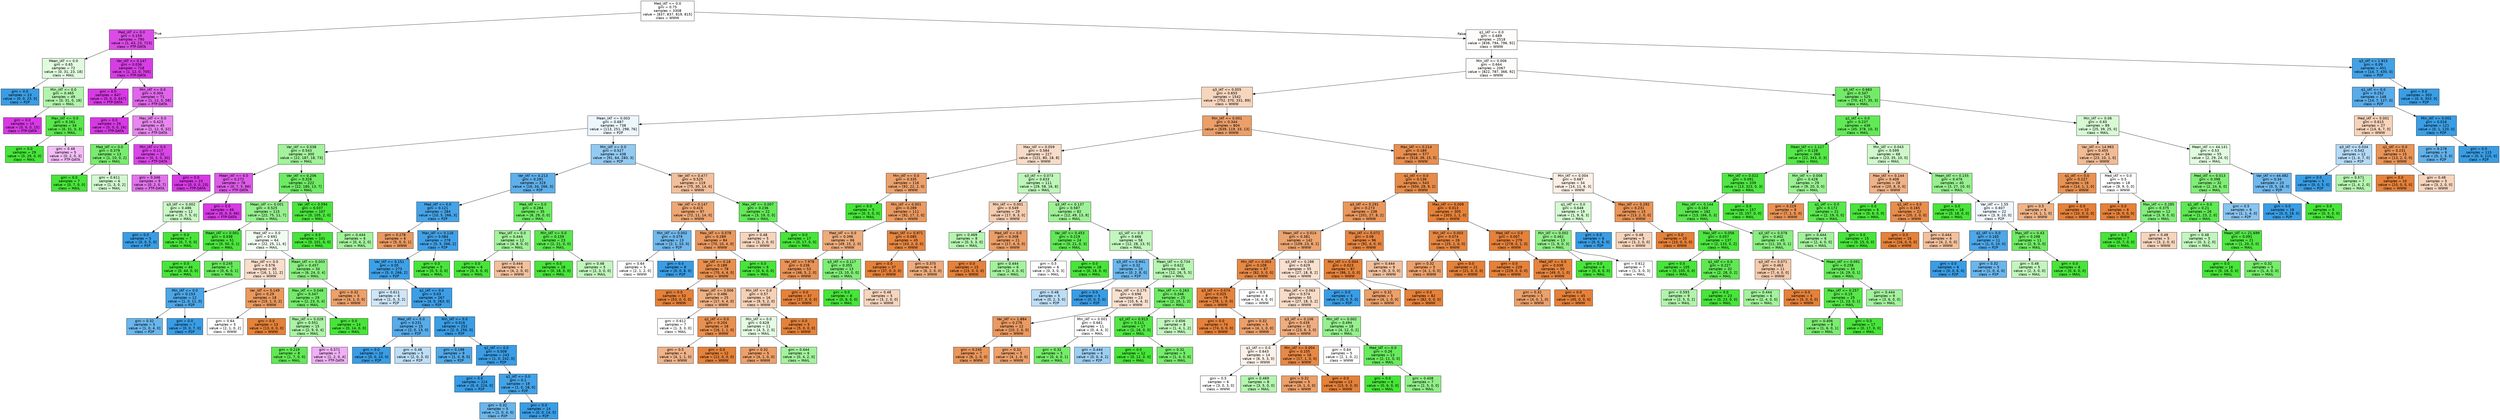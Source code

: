 digraph Tree {
node [shape=box, style="filled", color="black", fontname="helvetica"] ;
edge [fontname="helvetica"] ;
0 [label="Med_IAT <= 0.0\ngini = 0.75\nsamples = 3308\nvalue = [837, 837, 819, 815]\nclass = WWW", fillcolor="#ffffff"] ;
1 [label="Med_IAT <= 0.0\ngini = 0.159\nsamples = 790\nvalue = [1, 43, 23, 723]\nclass = FTP-DATA", fillcolor="#db4be7"] ;
0 -> 1 [labeldistance=2.5, labelangle=45, headlabel="True"] ;
2 [label="Mean_IAT <= 0.0\ngini = 0.65\nsamples = 72\nvalue = [0, 31, 23, 18]\nclass = MAIL", fillcolor="#e1fbdf"] ;
1 -> 2 ;
3 [label="gini = 0.0\nsamples = 23\nvalue = [0, 0, 23, 0]\nclass = P2P", fillcolor="#399de5"] ;
2 -> 3 ;
4 [label="Min_IAT <= 0.0\ngini = 0.465\nsamples = 49\nvalue = [0, 31, 0, 18]\nclass = MAIL", fillcolor="#b2f4ac"] ;
2 -> 4 ;
5 [label="gini = 0.0\nsamples = 15\nvalue = [0, 0, 0, 15]\nclass = FTP-DATA", fillcolor="#d739e5"] ;
4 -> 5 ;
6 [label="Max_IAT <= 0.0\ngini = 0.161\nsamples = 34\nvalue = [0, 31, 0, 3]\nclass = MAIL", fillcolor="#59e84c"] ;
4 -> 6 ;
7 [label="gini = 0.0\nsamples = 29\nvalue = [0, 29, 0, 0]\nclass = MAIL", fillcolor="#47e539"] ;
6 -> 7 ;
8 [label="gini = 0.48\nsamples = 5\nvalue = [0, 2, 0, 3]\nclass = FTP-DATA", fillcolor="#f2bdf6"] ;
6 -> 8 ;
9 [label="Var_IAT <= 0.147\ngini = 0.036\nsamples = 718\nvalue = [1, 12, 0, 705]\nclass = FTP-DATA", fillcolor="#d83de5"] ;
1 -> 9 ;
10 [label="gini = 0.0\nsamples = 647\nvalue = [0, 0, 0, 647]\nclass = FTP-DATA", fillcolor="#d739e5"] ;
9 -> 10 ;
11 [label="Min_IAT <= 0.0\ngini = 0.304\nsamples = 71\nvalue = [1, 12, 0, 58]\nclass = FTP-DATA", fillcolor="#e065eb"] ;
9 -> 11 ;
12 [label="gini = 0.0\nsamples = 26\nvalue = [0, 0, 0, 26]\nclass = FTP-DATA", fillcolor="#d739e5"] ;
11 -> 12 ;
13 [label="Max_IAT <= 0.0\ngini = 0.423\nsamples = 45\nvalue = [1, 12, 0, 32]\nclass = FTP-DATA", fillcolor="#e787ef"] ;
11 -> 13 ;
14 [label="Med_IAT <= 0.0\ngini = 0.379\nsamples = 13\nvalue = [1, 10, 0, 2]\nclass = MAIL", fillcolor="#79ec6f"] ;
13 -> 14 ;
15 [label="gini = 0.0\nsamples = 7\nvalue = [0, 7, 0, 0]\nclass = MAIL", fillcolor="#47e539"] ;
14 -> 15 ;
16 [label="gini = 0.611\nsamples = 6\nvalue = [1, 3, 0, 2]\nclass = MAIL", fillcolor="#d1f8ce"] ;
14 -> 16 ;
17 [label="Min_IAT <= 0.0\ngini = 0.117\nsamples = 32\nvalue = [0, 2, 0, 30]\nclass = FTP-DATA", fillcolor="#da46e7"] ;
13 -> 17 ;
18 [label="gini = 0.346\nsamples = 9\nvalue = [0, 2, 0, 7]\nclass = FTP-DATA", fillcolor="#e272ec"] ;
17 -> 18 ;
19 [label="gini = 0.0\nsamples = 23\nvalue = [0, 0, 0, 23]\nclass = FTP-DATA", fillcolor="#d739e5"] ;
17 -> 19 ;
20 [label="q1_IAT <= 0.0\ngini = 0.689\nsamples = 2518\nvalue = [836, 794, 796, 92]\nclass = WWW", fillcolor="#fefcfa"] ;
0 -> 20 [labeldistance=2.5, labelangle=-45, headlabel="False"] ;
21 [label="Min_IAT <= 0.006\ngini = 0.664\nsamples = 2067\nvalue = [822, 787, 366, 92]\nclass = WWW", fillcolor="#fefcfa"] ;
20 -> 21 ;
22 [label="q3_IAT <= 0.055\ngini = 0.655\nsamples = 1542\nvalue = [752, 370, 331, 89]\nclass = WWW", fillcolor="#f7d6be"] ;
21 -> 22 ;
23 [label="Mean_IAT <= 0.003\ngini = 0.687\nsamples = 738\nvalue = [113, 251, 298, 76]\nclass = P2P", fillcolor="#ecf6fc"] ;
22 -> 23 ;
24 [label="Var_IAT <= 0.038\ngini = 0.543\nsamples = 300\nvalue = [22, 187, 18, 73]\nclass = MAIL", fillcolor="#a3f29c"] ;
23 -> 24 ;
25 [label="Mean_IAT <= 0.0\ngini = 0.272\nsamples = 78\nvalue = [0, 7, 5, 66]\nclass = FTP-DATA", fillcolor="#de5ae9"] ;
24 -> 25 ;
26 [label="q3_IAT <= 0.002\ngini = 0.486\nsamples = 12\nvalue = [0, 7, 5, 0]\nclass = MAIL", fillcolor="#caf8c6"] ;
25 -> 26 ;
27 [label="gini = 0.0\nsamples = 5\nvalue = [0, 0, 5, 0]\nclass = P2P", fillcolor="#399de5"] ;
26 -> 27 ;
28 [label="gini = 0.0\nsamples = 7\nvalue = [0, 7, 0, 0]\nclass = MAIL", fillcolor="#47e539"] ;
26 -> 28 ;
29 [label="gini = 0.0\nsamples = 66\nvalue = [0, 0, 0, 66]\nclass = FTP-DATA", fillcolor="#d739e5"] ;
25 -> 29 ;
30 [label="Var_IAT <= 0.206\ngini = 0.328\nsamples = 222\nvalue = [22, 180, 13, 7]\nclass = MAIL", fillcolor="#6eea63"] ;
24 -> 30 ;
31 [label="Mean_IAT <= 0.001\ngini = 0.525\nsamples = 115\nvalue = [22, 75, 11, 7]\nclass = MAIL", fillcolor="#96f08e"] ;
30 -> 31 ;
32 [label="Mean_IAT <= 0.001\ngini = 0.038\nsamples = 51\nvalue = [0, 50, 0, 1]\nclass = MAIL", fillcolor="#4be63d"] ;
31 -> 32 ;
33 [label="gini = 0.0\nsamples = 44\nvalue = [0, 44, 0, 0]\nclass = MAIL", fillcolor="#47e539"] ;
32 -> 33 ;
34 [label="gini = 0.245\nsamples = 7\nvalue = [0, 6, 0, 1]\nclass = MAIL", fillcolor="#66e95a"] ;
32 -> 34 ;
35 [label="Med_IAT <= 0.0\ngini = 0.691\nsamples = 64\nvalue = [22, 25, 11, 6]\nclass = MAIL", fillcolor="#f2fdf1"] ;
31 -> 35 ;
36 [label="Max_IAT <= 0.0\ngini = 0.576\nsamples = 30\nvalue = [16, 1, 11, 2]\nclass = WWW", fillcolor="#f8decb"] ;
35 -> 36 ;
37 [label="Min_IAT <= 0.0\ngini = 0.153\nsamples = 12\nvalue = [1, 0, 11, 0]\nclass = P2P", fillcolor="#4ba6e7"] ;
36 -> 37 ;
38 [label="gini = 0.32\nsamples = 5\nvalue = [1, 0, 4, 0]\nclass = P2P", fillcolor="#6ab6ec"] ;
37 -> 38 ;
39 [label="gini = 0.0\nsamples = 7\nvalue = [0, 0, 7, 0]\nclass = P2P", fillcolor="#399de5"] ;
37 -> 39 ;
40 [label="Var_IAT <= 0.149\ngini = 0.29\nsamples = 18\nvalue = [15, 1, 0, 2]\nclass = WWW", fillcolor="#ea995e"] ;
36 -> 40 ;
41 [label="gini = 0.64\nsamples = 5\nvalue = [2, 1, 0, 2]\nclass = WWW", fillcolor="#ffffff"] ;
40 -> 41 ;
42 [label="gini = 0.0\nsamples = 13\nvalue = [13, 0, 0, 0]\nclass = WWW", fillcolor="#e58139"] ;
40 -> 42 ;
43 [label="Mean_IAT <= 0.003\ngini = 0.457\nsamples = 34\nvalue = [6, 24, 0, 4]\nclass = MAIL", fillcolor="#89ee80"] ;
35 -> 43 ;
44 [label="Max_IAT <= 0.048\ngini = 0.347\nsamples = 29\nvalue = [2, 23, 0, 4]\nclass = MAIL", fillcolor="#73eb69"] ;
43 -> 44 ;
45 [label="Max_IAT <= 0.028\ngini = 0.551\nsamples = 15\nvalue = [2, 9, 0, 4]\nclass = MAIL", fillcolor="#abf3a5"] ;
44 -> 45 ;
46 [label="gini = 0.219\nsamples = 8\nvalue = [1, 7, 0, 0]\nclass = MAIL", fillcolor="#61e955"] ;
45 -> 46 ;
47 [label="gini = 0.571\nsamples = 7\nvalue = [1, 2, 0, 4]\nclass = FTP-DATA", fillcolor="#efb0f5"] ;
45 -> 47 ;
48 [label="gini = 0.0\nsamples = 14\nvalue = [0, 14, 0, 0]\nclass = MAIL", fillcolor="#47e539"] ;
44 -> 48 ;
49 [label="gini = 0.32\nsamples = 5\nvalue = [4, 1, 0, 0]\nclass = WWW", fillcolor="#eca06a"] ;
43 -> 49 ;
50 [label="Var_IAT <= 0.594\ngini = 0.037\nsamples = 107\nvalue = [0, 105, 2, 0]\nclass = MAIL", fillcolor="#4be53d"] ;
30 -> 50 ;
51 [label="gini = 0.0\nsamples = 101\nvalue = [0, 101, 0, 0]\nclass = MAIL", fillcolor="#47e539"] ;
50 -> 51 ;
52 [label="gini = 0.444\nsamples = 6\nvalue = [0, 4, 2, 0]\nclass = MAIL", fillcolor="#a3f29c"] ;
50 -> 52 ;
53 [label="Min_IAT <= 0.0\ngini = 0.527\nsamples = 438\nvalue = [91, 64, 280, 3]\nclass = P2P", fillcolor="#93caf1"] ;
23 -> 53 ;
54 [label="Var_IAT <= 0.213\ngini = 0.291\nsamples = 319\nvalue = [16, 34, 266, 3]\nclass = P2P", fillcolor="#5eafea"] ;
53 -> 54 ;
55 [label="Med_IAT <= 0.0\ngini = 0.121\nsamples = 284\nvalue = [10, 5, 266, 3]\nclass = P2P", fillcolor="#46a3e7"] ;
54 -> 55 ;
56 [label="gini = 0.278\nsamples = 6\nvalue = [5, 0, 0, 1]\nclass = WWW", fillcolor="#ea9a61"] ;
55 -> 56 ;
57 [label="Max_IAT <= 0.116\ngini = 0.084\nsamples = 278\nvalue = [5, 5, 266, 2]\nclass = P2P", fillcolor="#42a1e6"] ;
55 -> 57 ;
58 [label="Var_IAT <= 0.151\ngini = 0.05\nsamples = 273\nvalue = [5, 0, 266, 2]\nclass = P2P", fillcolor="#3ea0e6"] ;
57 -> 58 ;
59 [label="gini = 0.611\nsamples = 6\nvalue = [1, 0, 3, 2]\nclass = P2P", fillcolor="#cee6f8"] ;
58 -> 59 ;
60 [label="q1_IAT <= 0.0\ngini = 0.03\nsamples = 267\nvalue = [4, 0, 263, 0]\nclass = P2P", fillcolor="#3c9ee5"] ;
58 -> 60 ;
61 [label="Med_IAT <= 0.0\ngini = 0.231\nsamples = 15\nvalue = [2, 0, 13, 0]\nclass = P2P", fillcolor="#57ace9"] ;
60 -> 61 ;
62 [label="gini = 0.0\nsamples = 10\nvalue = [0, 0, 10, 0]\nclass = P2P", fillcolor="#399de5"] ;
61 -> 62 ;
63 [label="gini = 0.48\nsamples = 5\nvalue = [2, 0, 3, 0]\nclass = P2P", fillcolor="#bddef6"] ;
61 -> 63 ;
64 [label="Min_IAT <= 0.0\ngini = 0.016\nsamples = 252\nvalue = [2, 0, 250, 0]\nclass = P2P", fillcolor="#3b9ee5"] ;
60 -> 64 ;
65 [label="gini = 0.198\nsamples = 9\nvalue = [1, 0, 8, 0]\nclass = P2P", fillcolor="#52a9e8"] ;
64 -> 65 ;
66 [label="q1_IAT <= 0.0\ngini = 0.008\nsamples = 243\nvalue = [1, 0, 242, 0]\nclass = P2P", fillcolor="#3a9de5"] ;
64 -> 66 ;
67 [label="gini = 0.0\nsamples = 224\nvalue = [0, 0, 224, 0]\nclass = P2P", fillcolor="#399de5"] ;
66 -> 67 ;
68 [label="q1_IAT <= 0.0\ngini = 0.1\nsamples = 19\nvalue = [1, 0, 18, 0]\nclass = P2P", fillcolor="#44a2e6"] ;
66 -> 68 ;
69 [label="gini = 0.32\nsamples = 5\nvalue = [1, 0, 4, 0]\nclass = P2P", fillcolor="#6ab6ec"] ;
68 -> 69 ;
70 [label="gini = 0.0\nsamples = 14\nvalue = [0, 0, 14, 0]\nclass = P2P", fillcolor="#399de5"] ;
68 -> 70 ;
71 [label="gini = 0.0\nsamples = 5\nvalue = [0, 5, 0, 0]\nclass = MAIL", fillcolor="#47e539"] ;
57 -> 71 ;
72 [label="Med_IAT <= 0.0\ngini = 0.284\nsamples = 35\nvalue = [6, 29, 0, 0]\nclass = MAIL", fillcolor="#6dea62"] ;
54 -> 72 ;
73 [label="Max_IAT <= 0.0\ngini = 0.444\nsamples = 12\nvalue = [4, 8, 0, 0]\nclass = MAIL", fillcolor="#a3f29c"] ;
72 -> 73 ;
74 [label="gini = 0.0\nsamples = 6\nvalue = [0, 6, 0, 0]\nclass = MAIL", fillcolor="#47e539"] ;
73 -> 74 ;
75 [label="gini = 0.444\nsamples = 6\nvalue = [4, 2, 0, 0]\nclass = WWW", fillcolor="#f2c09c"] ;
73 -> 75 ;
76 [label="Min_IAT <= 0.0\ngini = 0.159\nsamples = 23\nvalue = [2, 21, 0, 0]\nclass = MAIL", fillcolor="#59e74c"] ;
72 -> 76 ;
77 [label="gini = 0.0\nsamples = 18\nvalue = [0, 18, 0, 0]\nclass = MAIL", fillcolor="#47e539"] ;
76 -> 77 ;
78 [label="gini = 0.48\nsamples = 5\nvalue = [2, 3, 0, 0]\nclass = MAIL", fillcolor="#c2f6bd"] ;
76 -> 78 ;
79 [label="Var_IAT <= 0.477\ngini = 0.525\nsamples = 119\nvalue = [75, 30, 14, 0]\nclass = WWW", fillcolor="#f2bf9b"] ;
53 -> 79 ;
80 [label="Var_IAT <= 0.147\ngini = 0.415\nsamples = 97\nvalue = [72, 11, 14, 0]\nclass = WWW", fillcolor="#eda775"] ;
79 -> 80 ;
81 [label="Min_IAT <= 0.002\ngini = 0.379\nsamples = 13\nvalue = [2, 1, 10, 0]\nclass = P2P", fillcolor="#6fb8ec"] ;
80 -> 81 ;
82 [label="gini = 0.64\nsamples = 5\nvalue = [2, 1, 2, 0]\nclass = WWW", fillcolor="#ffffff"] ;
81 -> 82 ;
83 [label="gini = 0.0\nsamples = 8\nvalue = [0, 0, 8, 0]\nclass = P2P", fillcolor="#399de5"] ;
81 -> 83 ;
84 [label="Max_IAT <= 0.078\ngini = 0.289\nsamples = 84\nvalue = [70, 10, 4, 0]\nclass = WWW", fillcolor="#ea995e"] ;
80 -> 84 ;
85 [label="Var_IAT <= 0.18\ngini = 0.189\nsamples = 78\nvalue = [70, 4, 4, 0]\nclass = WWW", fillcolor="#e88f4e"] ;
84 -> 85 ;
86 [label="gini = 0.0\nsamples = 53\nvalue = [53, 0, 0, 0]\nclass = WWW", fillcolor="#e58139"] ;
85 -> 86 ;
87 [label="Mean_IAT <= 0.006\ngini = 0.486\nsamples = 25\nvalue = [17, 4, 4, 0]\nclass = WWW", fillcolor="#efb184"] ;
85 -> 87 ;
88 [label="gini = 0.612\nsamples = 7\nvalue = [1, 3, 3, 0]\nclass = MAIL", fillcolor="#ffffff"] ;
87 -> 88 ;
89 [label="q1_IAT <= 0.0\ngini = 0.204\nsamples = 18\nvalue = [16, 1, 1, 0]\nclass = WWW", fillcolor="#e89050"] ;
87 -> 89 ;
90 [label="gini = 0.5\nsamples = 6\nvalue = [4, 1, 1, 0]\nclass = WWW", fillcolor="#efb388"] ;
89 -> 90 ;
91 [label="gini = 0.0\nsamples = 12\nvalue = [12, 0, 0, 0]\nclass = WWW", fillcolor="#e58139"] ;
89 -> 91 ;
92 [label="gini = 0.0\nsamples = 6\nvalue = [0, 6, 0, 0]\nclass = MAIL", fillcolor="#47e539"] ;
84 -> 92 ;
93 [label="Max_IAT <= 0.007\ngini = 0.236\nsamples = 22\nvalue = [3, 19, 0, 0]\nclass = MAIL", fillcolor="#64e958"] ;
79 -> 93 ;
94 [label="gini = 0.48\nsamples = 5\nvalue = [3, 2, 0, 0]\nclass = WWW", fillcolor="#f6d5bd"] ;
93 -> 94 ;
95 [label="gini = 0.0\nsamples = 17\nvalue = [0, 17, 0, 0]\nclass = MAIL", fillcolor="#47e539"] ;
93 -> 95 ;
96 [label="Min_IAT <= 0.001\ngini = 0.344\nsamples = 804\nvalue = [639, 119, 33, 13]\nclass = WWW", fillcolor="#eb9f69"] ;
22 -> 96 ;
97 [label="Max_IAT <= 0.059\ngini = 0.584\nsamples = 227\nvalue = [121, 80, 18, 8]\nclass = WWW", fillcolor="#f8dcc8"] ;
96 -> 97 ;
98 [label="Min_IAT <= 0.0\ngini = 0.335\nsamples = 116\nvalue = [92, 22, 2, 0]\nclass = WWW", fillcolor="#eca16c"] ;
97 -> 98 ;
99 [label="gini = 0.0\nsamples = 5\nvalue = [0, 5, 0, 0]\nclass = MAIL", fillcolor="#47e539"] ;
98 -> 99 ;
100 [label="Min_IAT <= 0.001\ngini = 0.289\nsamples = 111\nvalue = [92, 17, 2, 0]\nclass = WWW", fillcolor="#ea9a61"] ;
98 -> 100 ;
101 [label="Med_IAT <= 0.0\ngini = 0.396\nsamples = 66\nvalue = [49, 15, 2, 0]\nclass = WWW", fillcolor="#eeab7b"] ;
100 -> 101 ;
102 [label="Var_IAT <= 7.978\ngini = 0.236\nsamples = 53\nvalue = [46, 5, 2, 0]\nclass = WWW", fillcolor="#e99356"] ;
101 -> 102 ;
103 [label="Min_IAT <= 0.0\ngini = 0.57\nsamples = 16\nvalue = [9, 5, 2, 0]\nclass = WWW", fillcolor="#f6d1b7"] ;
102 -> 103 ;
104 [label="Min_IAT <= 0.0\ngini = 0.628\nsamples = 11\nvalue = [4, 5, 2, 0]\nclass = MAIL", fillcolor="#e5fbe3"] ;
103 -> 104 ;
105 [label="gini = 0.32\nsamples = 5\nvalue = [4, 1, 0, 0]\nclass = WWW", fillcolor="#eca06a"] ;
104 -> 105 ;
106 [label="gini = 0.444\nsamples = 6\nvalue = [0, 4, 2, 0]\nclass = MAIL", fillcolor="#a3f29c"] ;
104 -> 106 ;
107 [label="gini = 0.0\nsamples = 5\nvalue = [5, 0, 0, 0]\nclass = WWW", fillcolor="#e58139"] ;
103 -> 107 ;
108 [label="gini = 0.0\nsamples = 37\nvalue = [37, 0, 0, 0]\nclass = WWW", fillcolor="#e58139"] ;
102 -> 108 ;
109 [label="q3_IAT <= 0.117\ngini = 0.355\nsamples = 13\nvalue = [3, 10, 0, 0]\nclass = MAIL", fillcolor="#7eed74"] ;
101 -> 109 ;
110 [label="gini = 0.0\nsamples = 8\nvalue = [0, 8, 0, 0]\nclass = MAIL", fillcolor="#47e539"] ;
109 -> 110 ;
111 [label="gini = 0.48\nsamples = 5\nvalue = [3, 2, 0, 0]\nclass = WWW", fillcolor="#f6d5bd"] ;
109 -> 111 ;
112 [label="Mean_IAT <= 0.971\ngini = 0.085\nsamples = 45\nvalue = [43, 2, 0, 0]\nclass = WWW", fillcolor="#e68742"] ;
100 -> 112 ;
113 [label="gini = 0.0\nsamples = 37\nvalue = [37, 0, 0, 0]\nclass = WWW", fillcolor="#e58139"] ;
112 -> 113 ;
114 [label="gini = 0.375\nsamples = 8\nvalue = [6, 2, 0, 0]\nclass = WWW", fillcolor="#eeab7b"] ;
112 -> 114 ;
115 [label="q3_IAT <= 0.073\ngini = 0.633\nsamples = 111\nvalue = [29, 58, 16, 8]\nclass = MAIL", fillcolor="#bef6b9"] ;
97 -> 115 ;
116 [label="Min_IAT <= 0.001\ngini = 0.549\nsamples = 29\nvalue = [17, 9, 3, 0]\nclass = WWW", fillcolor="#f5cdb0"] ;
115 -> 116 ;
117 [label="gini = 0.469\nsamples = 8\nvalue = [0, 5, 3, 0]\nclass = MAIL", fillcolor="#b5f5b0"] ;
116 -> 117 ;
118 [label="Med_IAT <= 0.0\ngini = 0.308\nsamples = 21\nvalue = [17, 4, 0, 0]\nclass = WWW", fillcolor="#eb9f68"] ;
116 -> 118 ;
119 [label="gini = 0.0\nsamples = 15\nvalue = [15, 0, 0, 0]\nclass = WWW", fillcolor="#e58139"] ;
118 -> 119 ;
120 [label="gini = 0.444\nsamples = 6\nvalue = [2, 4, 0, 0]\nclass = MAIL", fillcolor="#a3f29c"] ;
118 -> 120 ;
121 [label="q3_IAT <= 0.137\ngini = 0.587\nsamples = 82\nvalue = [12, 49, 13, 8]\nclass = MAIL", fillcolor="#9ff198"] ;
115 -> 121 ;
122 [label="Var_IAT <= 0.453\ngini = 0.219\nsamples = 24\nvalue = [0, 21, 0, 3]\nclass = MAIL", fillcolor="#61e955"] ;
121 -> 122 ;
123 [label="gini = 0.5\nsamples = 6\nvalue = [0, 3, 0, 3]\nclass = MAIL", fillcolor="#ffffff"] ;
122 -> 123 ;
124 [label="gini = 0.0\nsamples = 18\nvalue = [0, 18, 0, 0]\nclass = MAIL", fillcolor="#47e539"] ;
122 -> 124 ;
125 [label="q1_IAT <= 0.0\ngini = 0.666\nsamples = 58\nvalue = [12, 28, 13, 5]\nclass = MAIL", fillcolor="#c2f6bd"] ;
121 -> 125 ;
126 [label="q3_IAT <= 0.941\ngini = 0.32\nsamples = 10\nvalue = [0, 2, 8, 0]\nclass = P2P", fillcolor="#6ab6ec"] ;
125 -> 126 ;
127 [label="gini = 0.48\nsamples = 5\nvalue = [0, 2, 3, 0]\nclass = P2P", fillcolor="#bddef6"] ;
126 -> 127 ;
128 [label="gini = 0.0\nsamples = 5\nvalue = [0, 0, 5, 0]\nclass = P2P", fillcolor="#399de5"] ;
126 -> 128 ;
129 [label="Mean_IAT <= 0.734\ngini = 0.622\nsamples = 48\nvalue = [12, 26, 5, 5]\nclass = MAIL", fillcolor="#b7f5b2"] ;
125 -> 129 ;
130 [label="Max_IAT <= 0.175\ngini = 0.696\nsamples = 23\nvalue = [10, 6, 4, 3]\nclass = WWW", fillcolor="#f9e1d0"] ;
129 -> 130 ;
131 [label="Var_IAT <= 1.884\ngini = 0.278\nsamples = 12\nvalue = [10, 2, 0, 0]\nclass = WWW", fillcolor="#ea9a61"] ;
130 -> 131 ;
132 [label="gini = 0.245\nsamples = 7\nvalue = [6, 1, 0, 0]\nclass = WWW", fillcolor="#e9965a"] ;
131 -> 132 ;
133 [label="gini = 0.32\nsamples = 5\nvalue = [4, 1, 0, 0]\nclass = WWW", fillcolor="#eca06a"] ;
131 -> 133 ;
134 [label="Min_IAT <= 0.001\ngini = 0.661\nsamples = 11\nvalue = [0, 4, 4, 3]\nclass = MAIL", fillcolor="#ffffff"] ;
130 -> 134 ;
135 [label="gini = 0.32\nsamples = 5\nvalue = [0, 4, 0, 1]\nclass = MAIL", fillcolor="#75ec6a"] ;
134 -> 135 ;
136 [label="gini = 0.444\nsamples = 6\nvalue = [0, 0, 4, 2]\nclass = P2P", fillcolor="#9ccef2"] ;
134 -> 136 ;
137 [label="Max_IAT <= 0.263\ngini = 0.346\nsamples = 25\nvalue = [2, 20, 1, 2]\nclass = MAIL", fillcolor="#6feb64"] ;
129 -> 137 ;
138 [label="q3_IAT <= 0.913\ngini = 0.111\nsamples = 17\nvalue = [1, 16, 0, 0]\nclass = MAIL", fillcolor="#52e745"] ;
137 -> 138 ;
139 [label="gini = 0.0\nsamples = 12\nvalue = [0, 12, 0, 0]\nclass = MAIL", fillcolor="#47e539"] ;
138 -> 139 ;
140 [label="gini = 0.32\nsamples = 5\nvalue = [1, 4, 0, 0]\nclass = MAIL", fillcolor="#75ec6a"] ;
138 -> 140 ;
141 [label="gini = 0.656\nsamples = 8\nvalue = [1, 4, 1, 2]\nclass = MAIL", fillcolor="#c2f6bd"] ;
137 -> 141 ;
142 [label="Max_IAT <= 0.214\ngini = 0.189\nsamples = 577\nvalue = [518, 39, 15, 5]\nclass = WWW", fillcolor="#e88f4f"] ;
96 -> 142 ;
143 [label="q1_IAT <= 0.0\ngini = 0.136\nsamples = 543\nvalue = [504, 28, 9, 2]\nclass = WWW", fillcolor="#e78b48"] ;
142 -> 143 ;
144 [label="q3_IAT <= 0.291\ngini = 0.273\nsamples = 238\nvalue = [201, 27, 8, 2]\nclass = WWW", fillcolor="#ea975c"] ;
143 -> 144 ;
145 [label="Mean_IAT <= 0.014\ngini = 0.381\nsamples = 142\nvalue = [109, 23, 8, 2]\nclass = WWW", fillcolor="#eca470"] ;
144 -> 145 ;
146 [label="Min_IAT <= 0.003\ngini = 0.108\nsamples = 87\nvalue = [82, 5, 0, 0]\nclass = WWW", fillcolor="#e78945"] ;
145 -> 146 ;
147 [label="q3_IAT <= 0.074\ngini = 0.025\nsamples = 79\nvalue = [78, 1, 0, 0]\nclass = WWW", fillcolor="#e5833c"] ;
146 -> 147 ;
148 [label="gini = 0.0\nsamples = 74\nvalue = [74, 0, 0, 0]\nclass = WWW", fillcolor="#e58139"] ;
147 -> 148 ;
149 [label="gini = 0.32\nsamples = 5\nvalue = [4, 1, 0, 0]\nclass = WWW", fillcolor="#eca06a"] ;
147 -> 149 ;
150 [label="gini = 0.5\nsamples = 8\nvalue = [4, 4, 0, 0]\nclass = WWW", fillcolor="#ffffff"] ;
146 -> 150 ;
151 [label="q3_IAT <= 0.288\ngini = 0.629\nsamples = 55\nvalue = [27, 18, 8, 2]\nclass = WWW", fillcolor="#f9e0cf"] ;
145 -> 151 ;
152 [label="Max_IAT <= 0.063\ngini = 0.574\nsamples = 50\nvalue = [27, 18, 3, 2]\nclass = WWW", fillcolor="#f8dcc7"] ;
151 -> 152 ;
153 [label="q3_IAT <= 0.106\ngini = 0.439\nsamples = 32\nvalue = [23, 6, 3, 0]\nclass = WWW", fillcolor="#eead7e"] ;
152 -> 153 ;
154 [label="q1_IAT <= 0.0\ngini = 0.643\nsamples = 14\nvalue = [6, 5, 3, 0]\nclass = WWW", fillcolor="#fcf1e9"] ;
153 -> 154 ;
155 [label="gini = 0.5\nsamples = 6\nvalue = [3, 0, 3, 0]\nclass = WWW", fillcolor="#ffffff"] ;
154 -> 155 ;
156 [label="gini = 0.469\nsamples = 8\nvalue = [3, 5, 0, 0]\nclass = MAIL", fillcolor="#b5f5b0"] ;
154 -> 156 ;
157 [label="Min_IAT <= 0.004\ngini = 0.105\nsamples = 18\nvalue = [17, 1, 0, 0]\nclass = WWW", fillcolor="#e78845"] ;
153 -> 157 ;
158 [label="gini = 0.32\nsamples = 5\nvalue = [4, 1, 0, 0]\nclass = WWW", fillcolor="#eca06a"] ;
157 -> 158 ;
159 [label="gini = 0.0\nsamples = 13\nvalue = [13, 0, 0, 0]\nclass = WWW", fillcolor="#e58139"] ;
157 -> 159 ;
160 [label="Min_IAT <= 0.002\ngini = 0.494\nsamples = 18\nvalue = [4, 12, 0, 2]\nclass = MAIL", fillcolor="#96f08e"] ;
152 -> 160 ;
161 [label="gini = 0.64\nsamples = 5\nvalue = [2, 1, 0, 2]\nclass = WWW", fillcolor="#ffffff"] ;
160 -> 161 ;
162 [label="Med_IAT <= 0.0\ngini = 0.26\nsamples = 13\nvalue = [2, 11, 0, 0]\nclass = MAIL", fillcolor="#68ea5d"] ;
160 -> 162 ;
163 [label="gini = 0.0\nsamples = 6\nvalue = [0, 6, 0, 0]\nclass = MAIL", fillcolor="#47e539"] ;
162 -> 163 ;
164 [label="gini = 0.408\nsamples = 7\nvalue = [2, 5, 0, 0]\nclass = MAIL", fillcolor="#91ef88"] ;
162 -> 164 ;
165 [label="gini = 0.0\nsamples = 5\nvalue = [0, 0, 5, 0]\nclass = P2P", fillcolor="#399de5"] ;
151 -> 165 ;
166 [label="Max_IAT <= 0.072\ngini = 0.08\nsamples = 96\nvalue = [92, 4, 0, 0]\nclass = WWW", fillcolor="#e68642"] ;
144 -> 166 ;
167 [label="Min_IAT <= 0.004\ngini = 0.023\nsamples = 87\nvalue = [86, 1, 0, 0]\nclass = WWW", fillcolor="#e5823b"] ;
166 -> 167 ;
168 [label="gini = 0.32\nsamples = 5\nvalue = [4, 1, 0, 0]\nclass = WWW", fillcolor="#eca06a"] ;
167 -> 168 ;
169 [label="gini = 0.0\nsamples = 82\nvalue = [82, 0, 0, 0]\nclass = WWW", fillcolor="#e58139"] ;
167 -> 169 ;
170 [label="gini = 0.444\nsamples = 9\nvalue = [6, 3, 0, 0]\nclass = WWW", fillcolor="#f2c09c"] ;
166 -> 170 ;
171 [label="Max_IAT <= 0.009\ngini = 0.013\nsamples = 305\nvalue = [303, 1, 1, 0]\nclass = WWW", fillcolor="#e5823a"] ;
143 -> 171 ;
172 [label="Min_IAT <= 0.003\ngini = 0.074\nsamples = 26\nvalue = [25, 1, 0, 0]\nclass = WWW", fillcolor="#e68641"] ;
171 -> 172 ;
173 [label="gini = 0.32\nsamples = 5\nvalue = [4, 1, 0, 0]\nclass = WWW", fillcolor="#eca06a"] ;
172 -> 173 ;
174 [label="gini = 0.0\nsamples = 21\nvalue = [21, 0, 0, 0]\nclass = WWW", fillcolor="#e58139"] ;
172 -> 174 ;
175 [label="Med_IAT <= 0.0\ngini = 0.007\nsamples = 279\nvalue = [278, 0, 1, 0]\nclass = WWW", fillcolor="#e5813a"] ;
171 -> 175 ;
176 [label="gini = 0.0\nsamples = 229\nvalue = [229, 0, 0, 0]\nclass = WWW", fillcolor="#e58139"] ;
175 -> 176 ;
177 [label="Med_IAT <= 0.0\ngini = 0.039\nsamples = 50\nvalue = [49, 0, 1, 0]\nclass = WWW", fillcolor="#e6843d"] ;
175 -> 177 ;
178 [label="gini = 0.32\nsamples = 5\nvalue = [4, 0, 1, 0]\nclass = WWW", fillcolor="#eca06a"] ;
177 -> 178 ;
179 [label="gini = 0.0\nsamples = 45\nvalue = [45, 0, 0, 0]\nclass = WWW", fillcolor="#e58139"] ;
177 -> 179 ;
180 [label="Min_IAT <= 0.004\ngini = 0.687\nsamples = 34\nvalue = [14, 11, 6, 3]\nclass = WWW", fillcolor="#fcefe5"] ;
142 -> 180 ;
181 [label="q1_IAT <= 0.0\ngini = 0.648\nsamples = 19\nvalue = [1, 9, 6, 3]\nclass = MAIL", fillcolor="#d5f9d1"] ;
180 -> 181 ;
182 [label="Min_IAT <= 0.002\ngini = 0.462\nsamples = 13\nvalue = [1, 9, 0, 3]\nclass = MAIL", fillcolor="#91ef88"] ;
181 -> 182 ;
183 [label="gini = 0.0\nsamples = 6\nvalue = [0, 6, 0, 0]\nclass = MAIL", fillcolor="#47e539"] ;
182 -> 183 ;
184 [label="gini = 0.612\nsamples = 7\nvalue = [1, 3, 0, 3]\nclass = MAIL", fillcolor="#ffffff"] ;
182 -> 184 ;
185 [label="gini = 0.0\nsamples = 6\nvalue = [0, 0, 6, 0]\nclass = P2P", fillcolor="#399de5"] ;
181 -> 185 ;
186 [label="Max_IAT <= 0.292\ngini = 0.231\nsamples = 15\nvalue = [13, 2, 0, 0]\nclass = WWW", fillcolor="#e99457"] ;
180 -> 186 ;
187 [label="gini = 0.48\nsamples = 5\nvalue = [3, 2, 0, 0]\nclass = WWW", fillcolor="#f6d5bd"] ;
186 -> 187 ;
188 [label="gini = 0.0\nsamples = 10\nvalue = [10, 0, 0, 0]\nclass = WWW", fillcolor="#e58139"] ;
186 -> 188 ;
189 [label="q3_IAT <= 0.683\ngini = 0.347\nsamples = 525\nvalue = [70, 417, 35, 3]\nclass = MAIL", fillcolor="#73eb68"] ;
21 -> 189 ;
190 [label="q1_IAT <= 0.0\ngini = 0.237\nsamples = 436\nvalue = [45, 378, 10, 3]\nclass = MAIL", fillcolor="#62e956"] ;
189 -> 190 ;
191 [label="Mean_IAT <= 1.117\ngini = 0.128\nsamples = 368\nvalue = [22, 343, 0, 3]\nclass = MAIL", fillcolor="#54e747"] ;
190 -> 191 ;
192 [label="Min_IAT <= 0.022\ngini = 0.091\nsamples = 339\nvalue = [13, 323, 0, 3]\nclass = MAIL", fillcolor="#50e643"] ;
191 -> 192 ;
193 [label="Max_IAT <= 0.144\ngini = 0.163\nsamples = 182\nvalue = [13, 166, 0, 3]\nclass = MAIL", fillcolor="#58e74c"] ;
192 -> 193 ;
194 [label="Max_IAT <= 0.056\ngini = 0.057\nsamples = 137\nvalue = [2, 133, 0, 2]\nclass = MAIL", fillcolor="#4ce63f"] ;
193 -> 194 ;
195 [label="gini = 0.0\nsamples = 105\nvalue = [0, 105, 0, 0]\nclass = MAIL", fillcolor="#47e539"] ;
194 -> 195 ;
196 [label="q1_IAT <= 0.0\ngini = 0.227\nsamples = 32\nvalue = [2, 28, 0, 2]\nclass = MAIL", fillcolor="#60e853"] ;
194 -> 196 ;
197 [label="gini = 0.593\nsamples = 9\nvalue = [2, 5, 0, 2]\nclass = MAIL", fillcolor="#b0f4aa"] ;
196 -> 197 ;
198 [label="gini = 0.0\nsamples = 23\nvalue = [0, 23, 0, 0]\nclass = MAIL", fillcolor="#47e539"] ;
196 -> 198 ;
199 [label="q3_IAT <= 0.078\ngini = 0.402\nsamples = 45\nvalue = [11, 33, 0, 1]\nclass = MAIL", fillcolor="#88ee7f"] ;
193 -> 199 ;
200 [label="q3_IAT <= 0.071\ngini = 0.463\nsamples = 11\nvalue = [7, 4, 0, 0]\nclass = WWW", fillcolor="#f4c9aa"] ;
199 -> 200 ;
201 [label="gini = 0.444\nsamples = 6\nvalue = [2, 4, 0, 0]\nclass = MAIL", fillcolor="#a3f29c"] ;
200 -> 201 ;
202 [label="gini = 0.0\nsamples = 5\nvalue = [5, 0, 0, 0]\nclass = WWW", fillcolor="#e58139"] ;
200 -> 202 ;
203 [label="Mean_IAT <= 0.091\ngini = 0.258\nsamples = 34\nvalue = [4, 29, 0, 1]\nclass = MAIL", fillcolor="#66e95a"] ;
199 -> 203 ;
204 [label="Max_IAT <= 0.257\ngini = 0.15\nsamples = 25\nvalue = [1, 23, 0, 1]\nclass = MAIL", fillcolor="#56e749"] ;
203 -> 204 ;
205 [label="gini = 0.406\nsamples = 8\nvalue = [1, 6, 0, 1]\nclass = MAIL", fillcolor="#7cec72"] ;
204 -> 205 ;
206 [label="gini = 0.0\nsamples = 17\nvalue = [0, 17, 0, 0]\nclass = MAIL", fillcolor="#47e539"] ;
204 -> 206 ;
207 [label="gini = 0.444\nsamples = 9\nvalue = [3, 6, 0, 0]\nclass = MAIL", fillcolor="#a3f29c"] ;
203 -> 207 ;
208 [label="gini = 0.0\nsamples = 157\nvalue = [0, 157, 0, 0]\nclass = MAIL", fillcolor="#47e539"] ;
192 -> 208 ;
209 [label="Min_IAT <= 0.008\ngini = 0.428\nsamples = 29\nvalue = [9, 20, 0, 0]\nclass = MAIL", fillcolor="#9af192"] ;
191 -> 209 ;
210 [label="gini = 0.219\nsamples = 8\nvalue = [7, 1, 0, 0]\nclass = WWW", fillcolor="#e99355"] ;
209 -> 210 ;
211 [label="q1_IAT <= 0.0\ngini = 0.172\nsamples = 21\nvalue = [2, 19, 0, 0]\nclass = MAIL", fillcolor="#5ae84e"] ;
209 -> 211 ;
212 [label="gini = 0.444\nsamples = 6\nvalue = [2, 4, 0, 0]\nclass = MAIL", fillcolor="#a3f29c"] ;
211 -> 212 ;
213 [label="gini = 0.0\nsamples = 15\nvalue = [0, 15, 0, 0]\nclass = MAIL", fillcolor="#47e539"] ;
211 -> 213 ;
214 [label="Min_IAT <= 0.043\ngini = 0.599\nsamples = 68\nvalue = [23, 35, 10, 0]\nclass = MAIL", fillcolor="#cef8ca"] ;
190 -> 214 ;
215 [label="Max_IAT <= 0.144\ngini = 0.408\nsamples = 28\nvalue = [20, 8, 0, 0]\nclass = WWW", fillcolor="#efb388"] ;
214 -> 215 ;
216 [label="gini = 0.0\nsamples = 6\nvalue = [0, 6, 0, 0]\nclass = MAIL", fillcolor="#47e539"] ;
215 -> 216 ;
217 [label="q1_IAT <= 0.0\ngini = 0.165\nsamples = 22\nvalue = [20, 2, 0, 0]\nclass = WWW", fillcolor="#e88e4d"] ;
215 -> 217 ;
218 [label="gini = 0.0\nsamples = 16\nvalue = [16, 0, 0, 0]\nclass = WWW", fillcolor="#e58139"] ;
217 -> 218 ;
219 [label="gini = 0.444\nsamples = 6\nvalue = [4, 2, 0, 0]\nclass = WWW", fillcolor="#f2c09c"] ;
217 -> 219 ;
220 [label="Mean_IAT <= 0.155\ngini = 0.476\nsamples = 40\nvalue = [3, 27, 10, 0]\nclass = MAIL", fillcolor="#97f08f"] ;
214 -> 220 ;
221 [label="gini = 0.0\nsamples = 18\nvalue = [0, 18, 0, 0]\nclass = MAIL", fillcolor="#47e539"] ;
220 -> 221 ;
222 [label="Var_IAT <= 1.55\ngini = 0.607\nsamples = 22\nvalue = [3, 9, 10, 0]\nclass = P2P", fillcolor="#f0f7fd"] ;
220 -> 222 ;
223 [label="q1_IAT <= 0.0\ngini = 0.165\nsamples = 11\nvalue = [1, 0, 10, 0]\nclass = P2P", fillcolor="#4da7e8"] ;
222 -> 223 ;
224 [label="gini = 0.0\nsamples = 6\nvalue = [0, 0, 6, 0]\nclass = P2P", fillcolor="#399de5"] ;
223 -> 224 ;
225 [label="gini = 0.32\nsamples = 5\nvalue = [1, 0, 4, 0]\nclass = P2P", fillcolor="#6ab6ec"] ;
223 -> 225 ;
226 [label="Max_IAT <= 0.43\ngini = 0.298\nsamples = 11\nvalue = [2, 9, 0, 0]\nclass = MAIL", fillcolor="#70eb65"] ;
222 -> 226 ;
227 [label="gini = 0.48\nsamples = 5\nvalue = [2, 3, 0, 0]\nclass = MAIL", fillcolor="#c2f6bd"] ;
226 -> 227 ;
228 [label="gini = 0.0\nsamples = 6\nvalue = [0, 6, 0, 0]\nclass = MAIL", fillcolor="#47e539"] ;
226 -> 228 ;
229 [label="Min_IAT <= 0.06\ngini = 0.65\nsamples = 89\nvalue = [25, 39, 25, 0]\nclass = MAIL", fillcolor="#d7f9d4"] ;
189 -> 229 ;
230 [label="Var_IAT <= 14.983\ngini = 0.455\nsamples = 34\nvalue = [23, 10, 1, 0]\nclass = WWW", fillcolor="#f1bb94"] ;
229 -> 230 ;
231 [label="q1_IAT <= 0.0\ngini = 0.227\nsamples = 16\nvalue = [14, 1, 1, 0]\nclass = WWW", fillcolor="#e89253"] ;
230 -> 231 ;
232 [label="gini = 0.5\nsamples = 6\nvalue = [4, 1, 1, 0]\nclass = WWW", fillcolor="#efb388"] ;
231 -> 232 ;
233 [label="gini = 0.0\nsamples = 10\nvalue = [10, 0, 0, 0]\nclass = WWW", fillcolor="#e58139"] ;
231 -> 233 ;
234 [label="Med_IAT <= 0.0\ngini = 0.5\nsamples = 18\nvalue = [9, 9, 0, 0]\nclass = WWW", fillcolor="#ffffff"] ;
230 -> 234 ;
235 [label="gini = 0.0\nsamples = 6\nvalue = [6, 0, 0, 0]\nclass = WWW", fillcolor="#e58139"] ;
234 -> 235 ;
236 [label="Max_IAT <= 0.285\ngini = 0.375\nsamples = 12\nvalue = [3, 9, 0, 0]\nclass = MAIL", fillcolor="#84ee7b"] ;
234 -> 236 ;
237 [label="gini = 0.0\nsamples = 7\nvalue = [0, 7, 0, 0]\nclass = MAIL", fillcolor="#47e539"] ;
236 -> 237 ;
238 [label="gini = 0.48\nsamples = 5\nvalue = [3, 2, 0, 0]\nclass = WWW", fillcolor="#f6d5bd"] ;
236 -> 238 ;
239 [label="Mean_IAT <= 44.141\ngini = 0.53\nsamples = 55\nvalue = [2, 29, 24, 0]\nclass = MAIL", fillcolor="#e1fbdf"] ;
229 -> 239 ;
240 [label="Med_IAT <= 0.013\ngini = 0.398\nsamples = 32\nvalue = [2, 24, 6, 0]\nclass = MAIL", fillcolor="#80ed76"] ;
239 -> 240 ;
241 [label="q1_IAT <= 0.0\ngini = 0.21\nsamples = 26\nvalue = [1, 23, 2, 0]\nclass = MAIL", fillcolor="#5ee852"] ;
240 -> 241 ;
242 [label="gini = 0.48\nsamples = 5\nvalue = [0, 3, 2, 0]\nclass = MAIL", fillcolor="#c2f6bd"] ;
241 -> 242 ;
243 [label="Mean_IAT <= 21.699\ngini = 0.091\nsamples = 21\nvalue = [1, 20, 0, 0]\nclass = MAIL", fillcolor="#50e643"] ;
241 -> 243 ;
244 [label="gini = 0.0\nsamples = 16\nvalue = [0, 16, 0, 0]\nclass = MAIL", fillcolor="#47e539"] ;
243 -> 244 ;
245 [label="gini = 0.32\nsamples = 5\nvalue = [1, 4, 0, 0]\nclass = MAIL", fillcolor="#75ec6a"] ;
243 -> 245 ;
246 [label="gini = 0.5\nsamples = 6\nvalue = [1, 1, 4, 0]\nclass = P2P", fillcolor="#88c4ef"] ;
240 -> 246 ;
247 [label="Var_IAT <= 44.482\ngini = 0.34\nsamples = 23\nvalue = [0, 5, 18, 0]\nclass = P2P", fillcolor="#70b8ec"] ;
239 -> 247 ;
248 [label="gini = 0.0\nsamples = 18\nvalue = [0, 0, 18, 0]\nclass = P2P", fillcolor="#399de5"] ;
247 -> 248 ;
249 [label="gini = 0.0\nsamples = 5\nvalue = [0, 5, 0, 0]\nclass = MAIL", fillcolor="#47e539"] ;
247 -> 249 ;
250 [label="q3_IAT <= 1.915\ngini = 0.09\nsamples = 451\nvalue = [14, 7, 430, 0]\nclass = P2P", fillcolor="#43a2e6"] ;
20 -> 250 ;
251 [label="q1_IAT <= 0.0\ngini = 0.252\nsamples = 148\nvalue = [14, 7, 127, 0]\nclass = P2P", fillcolor="#58ace9"] ;
250 -> 251 ;
252 [label="Med_IAT <= 0.001\ngini = 0.615\nsamples = 27\nvalue = [14, 6, 7, 0]\nclass = WWW", fillcolor="#f6d3ba"] ;
251 -> 252 ;
253 [label="q3_IAT <= 0.034\ngini = 0.542\nsamples = 12\nvalue = [1, 4, 7, 0]\nclass = P2P", fillcolor="#b5daf5"] ;
252 -> 253 ;
254 [label="gini = 0.0\nsamples = 5\nvalue = [0, 0, 5, 0]\nclass = P2P", fillcolor="#399de5"] ;
253 -> 254 ;
255 [label="gini = 0.571\nsamples = 7\nvalue = [1, 4, 2, 0]\nclass = MAIL", fillcolor="#b5f5b0"] ;
253 -> 255 ;
256 [label="q1_IAT <= 0.0\ngini = 0.231\nsamples = 15\nvalue = [13, 2, 0, 0]\nclass = WWW", fillcolor="#e99457"] ;
252 -> 256 ;
257 [label="gini = 0.0\nsamples = 10\nvalue = [10, 0, 0, 0]\nclass = WWW", fillcolor="#e58139"] ;
256 -> 257 ;
258 [label="gini = 0.48\nsamples = 5\nvalue = [3, 2, 0, 0]\nclass = WWW", fillcolor="#f6d5bd"] ;
256 -> 258 ;
259 [label="Min_IAT <= 0.001\ngini = 0.016\nsamples = 121\nvalue = [0, 1, 120, 0]\nclass = P2P", fillcolor="#3b9ee5"] ;
251 -> 259 ;
260 [label="gini = 0.278\nsamples = 6\nvalue = [0, 1, 5, 0]\nclass = P2P", fillcolor="#61b1ea"] ;
259 -> 260 ;
261 [label="gini = 0.0\nsamples = 115\nvalue = [0, 0, 115, 0]\nclass = P2P", fillcolor="#399de5"] ;
259 -> 261 ;
262 [label="gini = 0.0\nsamples = 303\nvalue = [0, 0, 303, 0]\nclass = P2P", fillcolor="#399de5"] ;
250 -> 262 ;
}